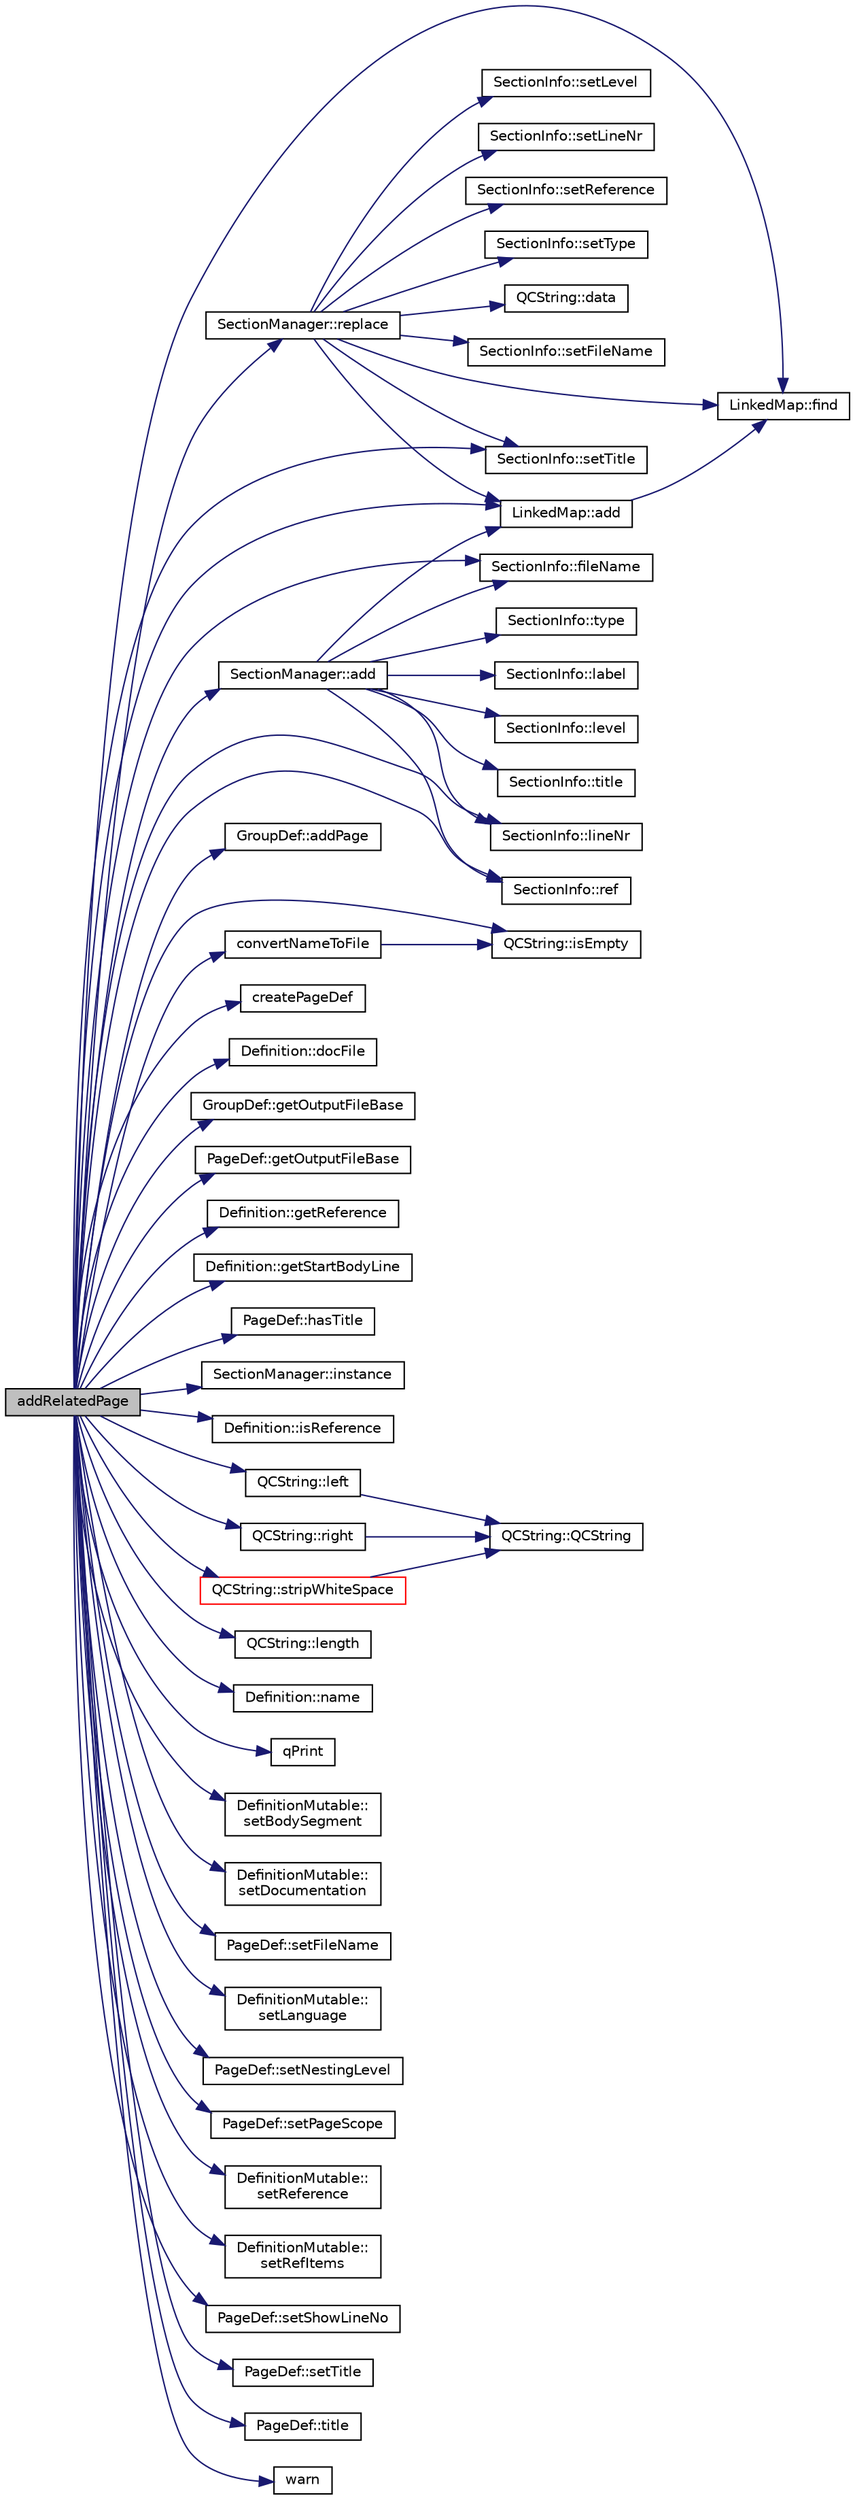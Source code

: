 digraph "addRelatedPage"
{
 // LATEX_PDF_SIZE
  edge [fontname="Helvetica",fontsize="10",labelfontname="Helvetica",labelfontsize="10"];
  node [fontname="Helvetica",fontsize="10",shape=record];
  rankdir="LR";
  Node1 [label="addRelatedPage",height=0.2,width=0.4,color="black", fillcolor="grey75", style="filled", fontcolor="black",tooltip=" "];
  Node1 -> Node2 [color="midnightblue",fontsize="10",style="solid",fontname="Helvetica"];
  Node2 [label="LinkedMap::add",height=0.2,width=0.4,color="black", fillcolor="white", style="filled",URL="$classLinkedMap.html#acddca8cb09f114936f6b80276f2c9c1b",tooltip=" "];
  Node2 -> Node3 [color="midnightblue",fontsize="10",style="solid",fontname="Helvetica"];
  Node3 [label="LinkedMap::find",height=0.2,width=0.4,color="black", fillcolor="white", style="filled",URL="$classLinkedMap.html#ad7659775b7de962b4fe0921456baf4f4",tooltip=" "];
  Node1 -> Node4 [color="midnightblue",fontsize="10",style="solid",fontname="Helvetica"];
  Node4 [label="SectionManager::add",height=0.2,width=0.4,color="black", fillcolor="white", style="filled",URL="$classSectionManager.html#afbb62a940b1b5d7dda3b31a81a9df922",tooltip=" "];
  Node4 -> Node2 [color="midnightblue",fontsize="10",style="solid",fontname="Helvetica"];
  Node4 -> Node5 [color="midnightblue",fontsize="10",style="solid",fontname="Helvetica"];
  Node5 [label="SectionInfo::fileName",height=0.2,width=0.4,color="black", fillcolor="white", style="filled",URL="$classSectionInfo.html#a84093d8cc48b4734f6e603de33d398d5",tooltip=" "];
  Node4 -> Node6 [color="midnightblue",fontsize="10",style="solid",fontname="Helvetica"];
  Node6 [label="SectionInfo::label",height=0.2,width=0.4,color="black", fillcolor="white", style="filled",URL="$classSectionInfo.html#a3028bd10d3288ef120bd833e0ebc57ab",tooltip=" "];
  Node4 -> Node7 [color="midnightblue",fontsize="10",style="solid",fontname="Helvetica"];
  Node7 [label="SectionInfo::level",height=0.2,width=0.4,color="black", fillcolor="white", style="filled",URL="$classSectionInfo.html#afbf60bb783ce4f773fbb77a59106d0db",tooltip=" "];
  Node4 -> Node8 [color="midnightblue",fontsize="10",style="solid",fontname="Helvetica"];
  Node8 [label="SectionInfo::lineNr",height=0.2,width=0.4,color="black", fillcolor="white", style="filled",URL="$classSectionInfo.html#a913ddc11cbf4d2e8433da4974c54543b",tooltip=" "];
  Node4 -> Node9 [color="midnightblue",fontsize="10",style="solid",fontname="Helvetica"];
  Node9 [label="SectionInfo::ref",height=0.2,width=0.4,color="black", fillcolor="white", style="filled",URL="$classSectionInfo.html#a56019937eddafde2ba6df46dff4e1bef",tooltip=" "];
  Node4 -> Node10 [color="midnightblue",fontsize="10",style="solid",fontname="Helvetica"];
  Node10 [label="SectionInfo::title",height=0.2,width=0.4,color="black", fillcolor="white", style="filled",URL="$classSectionInfo.html#ac6aefd1d628bbdb94dc3b8e176a72f9b",tooltip=" "];
  Node4 -> Node11 [color="midnightblue",fontsize="10",style="solid",fontname="Helvetica"];
  Node11 [label="SectionInfo::type",height=0.2,width=0.4,color="black", fillcolor="white", style="filled",URL="$classSectionInfo.html#ad3818ca1a9c067d97176dcbaf7022d9e",tooltip=" "];
  Node1 -> Node12 [color="midnightblue",fontsize="10",style="solid",fontname="Helvetica"];
  Node12 [label="GroupDef::addPage",height=0.2,width=0.4,color="black", fillcolor="white", style="filled",URL="$classGroupDef.html#a7b7b7b839966ccbb62d75968b28013f1",tooltip=" "];
  Node1 -> Node13 [color="midnightblue",fontsize="10",style="solid",fontname="Helvetica"];
  Node13 [label="convertNameToFile",height=0.2,width=0.4,color="black", fillcolor="white", style="filled",URL="$util_8cpp.html#a8e04495ad97c6aab7960cc989e3f8c67",tooltip=" "];
  Node13 -> Node14 [color="midnightblue",fontsize="10",style="solid",fontname="Helvetica"];
  Node14 [label="QCString::isEmpty",height=0.2,width=0.4,color="black", fillcolor="white", style="filled",URL="$classQCString.html#a621c4090d69ad7d05ef8e5234376c3d8",tooltip=" "];
  Node1 -> Node15 [color="midnightblue",fontsize="10",style="solid",fontname="Helvetica"];
  Node15 [label="createPageDef",height=0.2,width=0.4,color="black", fillcolor="white", style="filled",URL="$pagedef_8cpp.html#a69b6c545e449dcb3298e0d826e45fd61",tooltip=" "];
  Node1 -> Node16 [color="midnightblue",fontsize="10",style="solid",fontname="Helvetica"];
  Node16 [label="Definition::docFile",height=0.2,width=0.4,color="black", fillcolor="white", style="filled",URL="$classDefinition.html#a00915f52f3b708bec07aab2b44f03d34",tooltip=" "];
  Node1 -> Node5 [color="midnightblue",fontsize="10",style="solid",fontname="Helvetica"];
  Node1 -> Node3 [color="midnightblue",fontsize="10",style="solid",fontname="Helvetica"];
  Node1 -> Node17 [color="midnightblue",fontsize="10",style="solid",fontname="Helvetica"];
  Node17 [label="GroupDef::getOutputFileBase",height=0.2,width=0.4,color="black", fillcolor="white", style="filled",URL="$classGroupDef.html#a3115ed4515dd434a3471cfae8a92d432",tooltip=" "];
  Node1 -> Node18 [color="midnightblue",fontsize="10",style="solid",fontname="Helvetica"];
  Node18 [label="PageDef::getOutputFileBase",height=0.2,width=0.4,color="black", fillcolor="white", style="filled",URL="$classPageDef.html#a047adaea812def0686ab3af64245c8bd",tooltip=" "];
  Node1 -> Node19 [color="midnightblue",fontsize="10",style="solid",fontname="Helvetica"];
  Node19 [label="Definition::getReference",height=0.2,width=0.4,color="black", fillcolor="white", style="filled",URL="$classDefinition.html#aab5f8631606d43a73f371833eb6425ee",tooltip=" "];
  Node1 -> Node20 [color="midnightblue",fontsize="10",style="solid",fontname="Helvetica"];
  Node20 [label="Definition::getStartBodyLine",height=0.2,width=0.4,color="black", fillcolor="white", style="filled",URL="$classDefinition.html#ad63d39480ae9ec4e71bedbb749d16a4c",tooltip=" "];
  Node1 -> Node21 [color="midnightblue",fontsize="10",style="solid",fontname="Helvetica"];
  Node21 [label="PageDef::hasTitle",height=0.2,width=0.4,color="black", fillcolor="white", style="filled",URL="$classPageDef.html#a73c07c74e91e201e5c9dc6f60528f229",tooltip=" "];
  Node1 -> Node22 [color="midnightblue",fontsize="10",style="solid",fontname="Helvetica"];
  Node22 [label="SectionManager::instance",height=0.2,width=0.4,color="black", fillcolor="white", style="filled",URL="$classSectionManager.html#afcf31c2b2bad467541c924342b08773d",tooltip="returns a reference to the singleton"];
  Node1 -> Node14 [color="midnightblue",fontsize="10",style="solid",fontname="Helvetica"];
  Node1 -> Node23 [color="midnightblue",fontsize="10",style="solid",fontname="Helvetica"];
  Node23 [label="Definition::isReference",height=0.2,width=0.4,color="black", fillcolor="white", style="filled",URL="$classDefinition.html#ae1c69242fea84675cf9a07b0ba22f52f",tooltip=" "];
  Node1 -> Node24 [color="midnightblue",fontsize="10",style="solid",fontname="Helvetica"];
  Node24 [label="QCString::left",height=0.2,width=0.4,color="black", fillcolor="white", style="filled",URL="$classQCString.html#aecf8b66312c4e97333219cc344c11a4f",tooltip=" "];
  Node24 -> Node25 [color="midnightblue",fontsize="10",style="solid",fontname="Helvetica"];
  Node25 [label="QCString::QCString",height=0.2,width=0.4,color="black", fillcolor="white", style="filled",URL="$classQCString.html#ad691e1087cc03e14e00d1147ae0ecab7",tooltip=" "];
  Node1 -> Node26 [color="midnightblue",fontsize="10",style="solid",fontname="Helvetica"];
  Node26 [label="QCString::length",height=0.2,width=0.4,color="black", fillcolor="white", style="filled",URL="$classQCString.html#ac52596733e9110b778019946d73fb268",tooltip=" "];
  Node1 -> Node8 [color="midnightblue",fontsize="10",style="solid",fontname="Helvetica"];
  Node1 -> Node27 [color="midnightblue",fontsize="10",style="solid",fontname="Helvetica"];
  Node27 [label="Definition::name",height=0.2,width=0.4,color="black", fillcolor="white", style="filled",URL="$classDefinition.html#a9374fedd7f64fea7e0e164302d1a9e61",tooltip=" "];
  Node1 -> Node28 [color="midnightblue",fontsize="10",style="solid",fontname="Helvetica"];
  Node28 [label="qPrint",height=0.2,width=0.4,color="black", fillcolor="white", style="filled",URL="$qcstring_8h.html#a9851ebb5ae2f65b4d2b1d08421edbfd2",tooltip=" "];
  Node1 -> Node9 [color="midnightblue",fontsize="10",style="solid",fontname="Helvetica"];
  Node1 -> Node29 [color="midnightblue",fontsize="10",style="solid",fontname="Helvetica"];
  Node29 [label="SectionManager::replace",height=0.2,width=0.4,color="black", fillcolor="white", style="filled",URL="$classSectionManager.html#aa01b0cef766ad1df71b59741da1d7d88",tooltip=" "];
  Node29 -> Node2 [color="midnightblue",fontsize="10",style="solid",fontname="Helvetica"];
  Node29 -> Node30 [color="midnightblue",fontsize="10",style="solid",fontname="Helvetica"];
  Node30 [label="QCString::data",height=0.2,width=0.4,color="black", fillcolor="white", style="filled",URL="$classQCString.html#ac3aa3ac1a1c36d3305eba22a2eb0d098",tooltip=" "];
  Node29 -> Node3 [color="midnightblue",fontsize="10",style="solid",fontname="Helvetica"];
  Node29 -> Node31 [color="midnightblue",fontsize="10",style="solid",fontname="Helvetica"];
  Node31 [label="SectionInfo::setFileName",height=0.2,width=0.4,color="black", fillcolor="white", style="filled",URL="$classSectionInfo.html#a7efd18a96a64ecaf750637a6e2d37259",tooltip=" "];
  Node29 -> Node32 [color="midnightblue",fontsize="10",style="solid",fontname="Helvetica"];
  Node32 [label="SectionInfo::setLevel",height=0.2,width=0.4,color="black", fillcolor="white", style="filled",URL="$classSectionInfo.html#aa7e45cd1d7cd916f81e00d9be20589af",tooltip=" "];
  Node29 -> Node33 [color="midnightblue",fontsize="10",style="solid",fontname="Helvetica"];
  Node33 [label="SectionInfo::setLineNr",height=0.2,width=0.4,color="black", fillcolor="white", style="filled",URL="$classSectionInfo.html#a3e0b6242d45e07de5babd061596d36e6",tooltip=" "];
  Node29 -> Node34 [color="midnightblue",fontsize="10",style="solid",fontname="Helvetica"];
  Node34 [label="SectionInfo::setReference",height=0.2,width=0.4,color="black", fillcolor="white", style="filled",URL="$classSectionInfo.html#a562a39c90036477bea91a2e05d3919cf",tooltip=" "];
  Node29 -> Node35 [color="midnightblue",fontsize="10",style="solid",fontname="Helvetica"];
  Node35 [label="SectionInfo::setTitle",height=0.2,width=0.4,color="black", fillcolor="white", style="filled",URL="$classSectionInfo.html#ae3af1cf2a073f6019c0bde58d8a5bed9",tooltip=" "];
  Node29 -> Node36 [color="midnightblue",fontsize="10",style="solid",fontname="Helvetica"];
  Node36 [label="SectionInfo::setType",height=0.2,width=0.4,color="black", fillcolor="white", style="filled",URL="$classSectionInfo.html#a08bfd415d3da30cd7db439f3f7c7312c",tooltip=" "];
  Node1 -> Node37 [color="midnightblue",fontsize="10",style="solid",fontname="Helvetica"];
  Node37 [label="QCString::right",height=0.2,width=0.4,color="black", fillcolor="white", style="filled",URL="$classQCString.html#a8f4aa5417f6a834f28c7148a1fe262d5",tooltip=" "];
  Node37 -> Node25 [color="midnightblue",fontsize="10",style="solid",fontname="Helvetica"];
  Node1 -> Node38 [color="midnightblue",fontsize="10",style="solid",fontname="Helvetica"];
  Node38 [label="DefinitionMutable::\lsetBodySegment",height=0.2,width=0.4,color="black", fillcolor="white", style="filled",URL="$classDefinitionMutable.html#a21f0601d0ac0f9d245c7a40e28adc3c6",tooltip=" "];
  Node1 -> Node39 [color="midnightblue",fontsize="10",style="solid",fontname="Helvetica"];
  Node39 [label="DefinitionMutable::\lsetDocumentation",height=0.2,width=0.4,color="black", fillcolor="white", style="filled",URL="$classDefinitionMutable.html#a5115744bf4595f9a08a193dd41d4f4c3",tooltip=" "];
  Node1 -> Node40 [color="midnightblue",fontsize="10",style="solid",fontname="Helvetica"];
  Node40 [label="PageDef::setFileName",height=0.2,width=0.4,color="black", fillcolor="white", style="filled",URL="$classPageDef.html#a77bc8d4f9d20290d6f05c0a141803adf",tooltip=" "];
  Node1 -> Node41 [color="midnightblue",fontsize="10",style="solid",fontname="Helvetica"];
  Node41 [label="DefinitionMutable::\lsetLanguage",height=0.2,width=0.4,color="black", fillcolor="white", style="filled",URL="$classDefinitionMutable.html#aa0c1e834027250c7b3bcffcd73e96c3d",tooltip=" "];
  Node1 -> Node42 [color="midnightblue",fontsize="10",style="solid",fontname="Helvetica"];
  Node42 [label="PageDef::setNestingLevel",height=0.2,width=0.4,color="black", fillcolor="white", style="filled",URL="$classPageDef.html#a5bb360dae3ef60e6148658d24a17db03",tooltip=" "];
  Node1 -> Node43 [color="midnightblue",fontsize="10",style="solid",fontname="Helvetica"];
  Node43 [label="PageDef::setPageScope",height=0.2,width=0.4,color="black", fillcolor="white", style="filled",URL="$classPageDef.html#ac80c3bc365a1ba6946e2ac578197db53",tooltip=" "];
  Node1 -> Node44 [color="midnightblue",fontsize="10",style="solid",fontname="Helvetica"];
  Node44 [label="DefinitionMutable::\lsetReference",height=0.2,width=0.4,color="black", fillcolor="white", style="filled",URL="$classDefinitionMutable.html#aeb15ea6861fdb798abaeeeb493573166",tooltip=" "];
  Node1 -> Node45 [color="midnightblue",fontsize="10",style="solid",fontname="Helvetica"];
  Node45 [label="DefinitionMutable::\lsetRefItems",height=0.2,width=0.4,color="black", fillcolor="white", style="filled",URL="$classDefinitionMutable.html#af9e3dad84347230faa673e71db8d0c87",tooltip=" "];
  Node1 -> Node46 [color="midnightblue",fontsize="10",style="solid",fontname="Helvetica"];
  Node46 [label="PageDef::setShowLineNo",height=0.2,width=0.4,color="black", fillcolor="white", style="filled",URL="$classPageDef.html#a8f0a903703155767c3889a101bb13399",tooltip=" "];
  Node1 -> Node35 [color="midnightblue",fontsize="10",style="solid",fontname="Helvetica"];
  Node1 -> Node47 [color="midnightblue",fontsize="10",style="solid",fontname="Helvetica"];
  Node47 [label="PageDef::setTitle",height=0.2,width=0.4,color="black", fillcolor="white", style="filled",URL="$classPageDef.html#a415078f57106a154fe06e4f092d359a3",tooltip=" "];
  Node1 -> Node48 [color="midnightblue",fontsize="10",style="solid",fontname="Helvetica"];
  Node48 [label="QCString::stripWhiteSpace",height=0.2,width=0.4,color="red", fillcolor="white", style="filled",URL="$classQCString.html#a66269a694d9e6961bfd145bb4ca72f42",tooltip="returns a copy of this string with leading and trailing whitespace removed"];
  Node48 -> Node25 [color="midnightblue",fontsize="10",style="solid",fontname="Helvetica"];
  Node1 -> Node51 [color="midnightblue",fontsize="10",style="solid",fontname="Helvetica"];
  Node51 [label="PageDef::title",height=0.2,width=0.4,color="black", fillcolor="white", style="filled",URL="$classPageDef.html#aae487f3fd3ce36b104cb6b82e287cfaa",tooltip=" "];
  Node1 -> Node52 [color="midnightblue",fontsize="10",style="solid",fontname="Helvetica"];
  Node52 [label="warn",height=0.2,width=0.4,color="black", fillcolor="white", style="filled",URL="$message_8cpp.html#ab9900b0a7af62acd881e57901b0418a1",tooltip=" "];
}
